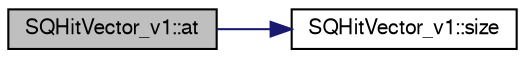 digraph "SQHitVector_v1::at"
{
  bgcolor="transparent";
  edge [fontname="FreeSans",fontsize="10",labelfontname="FreeSans",labelfontsize="10"];
  node [fontname="FreeSans",fontsize="10",shape=record];
  rankdir="LR";
  Node1 [label="SQHitVector_v1::at",height=0.2,width=0.4,color="black", fillcolor="grey75", style="filled" fontcolor="black"];
  Node1 -> Node2 [color="midnightblue",fontsize="10",style="solid",fontname="FreeSans"];
  Node2 [label="SQHitVector_v1::size",height=0.2,width=0.4,color="black",URL="$d9/dbf/classSQHitVector__v1.html#aa2c8e33eb5a12ee9dc4ba9c7f6d55c53"];
}

